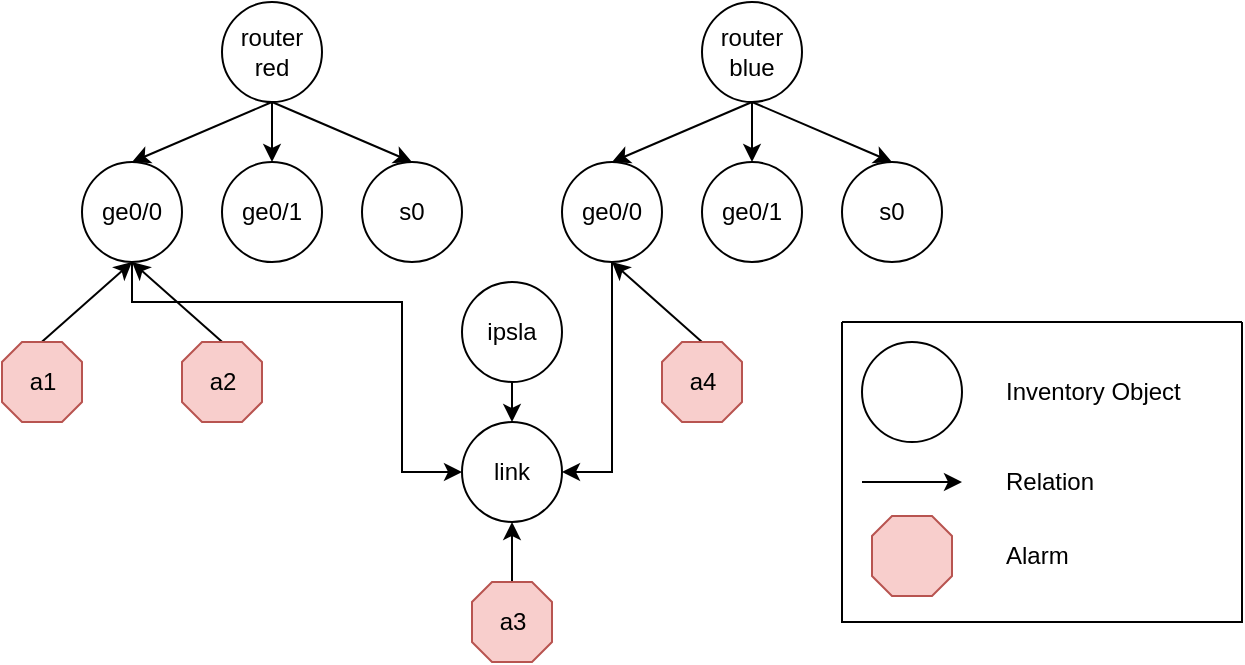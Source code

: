 <mxfile version="20.6.2" type="device"><diagram id="R8fIsO0L7s2Woqfszged" name="Page-1"><mxGraphModel dx="1149" dy="876" grid="1" gridSize="10" guides="1" tooltips="1" connect="1" arrows="1" fold="1" page="1" pageScale="1" pageWidth="850" pageHeight="1100" math="0" shadow="0"><root><mxCell id="0"/><mxCell id="1" parent="0"/><mxCell id="QdDcS_dgXA-jWjG45yJf-6" style="rounded=0;orthogonalLoop=1;jettySize=auto;html=1;exitX=0.5;exitY=1;exitDx=0;exitDy=0;entryX=0.5;entryY=0;entryDx=0;entryDy=0;" parent="1" source="QdDcS_dgXA-jWjG45yJf-1" target="QdDcS_dgXA-jWjG45yJf-3" edge="1"><mxGeometry relative="1" as="geometry"/></mxCell><mxCell id="QdDcS_dgXA-jWjG45yJf-7" style="edgeStyle=none;rounded=0;orthogonalLoop=1;jettySize=auto;html=1;exitX=0.5;exitY=1;exitDx=0;exitDy=0;entryX=0.5;entryY=0;entryDx=0;entryDy=0;" parent="1" source="QdDcS_dgXA-jWjG45yJf-1" target="QdDcS_dgXA-jWjG45yJf-4" edge="1"><mxGeometry relative="1" as="geometry"/></mxCell><mxCell id="QdDcS_dgXA-jWjG45yJf-8" style="edgeStyle=none;rounded=0;orthogonalLoop=1;jettySize=auto;html=1;exitX=0.5;exitY=1;exitDx=0;exitDy=0;entryX=0.5;entryY=0;entryDx=0;entryDy=0;" parent="1" source="QdDcS_dgXA-jWjG45yJf-1" target="QdDcS_dgXA-jWjG45yJf-5" edge="1"><mxGeometry relative="1" as="geometry"/></mxCell><mxCell id="QdDcS_dgXA-jWjG45yJf-1" value="router&lt;br&gt;red" style="ellipse;whiteSpace=wrap;html=1;aspect=fixed;" parent="1" vertex="1"><mxGeometry x="150" y="170" width="50" height="50" as="geometry"/></mxCell><mxCell id="QdDcS_dgXA-jWjG45yJf-13" style="edgeStyle=none;rounded=0;orthogonalLoop=1;jettySize=auto;html=1;exitX=0.5;exitY=1;exitDx=0;exitDy=0;entryX=0.5;entryY=0;entryDx=0;entryDy=0;" parent="1" source="QdDcS_dgXA-jWjG45yJf-2" target="QdDcS_dgXA-jWjG45yJf-10" edge="1"><mxGeometry relative="1" as="geometry"/></mxCell><mxCell id="QdDcS_dgXA-jWjG45yJf-14" style="edgeStyle=none;rounded=0;orthogonalLoop=1;jettySize=auto;html=1;exitX=0.5;exitY=1;exitDx=0;exitDy=0;entryX=0.5;entryY=0;entryDx=0;entryDy=0;" parent="1" source="QdDcS_dgXA-jWjG45yJf-2" target="QdDcS_dgXA-jWjG45yJf-11" edge="1"><mxGeometry relative="1" as="geometry"/></mxCell><mxCell id="QdDcS_dgXA-jWjG45yJf-15" style="edgeStyle=none;rounded=0;orthogonalLoop=1;jettySize=auto;html=1;exitX=0.5;exitY=1;exitDx=0;exitDy=0;entryX=0.5;entryY=0;entryDx=0;entryDy=0;" parent="1" source="QdDcS_dgXA-jWjG45yJf-2" target="QdDcS_dgXA-jWjG45yJf-12" edge="1"><mxGeometry relative="1" as="geometry"/></mxCell><mxCell id="QdDcS_dgXA-jWjG45yJf-2" value="router&lt;br&gt;blue" style="ellipse;whiteSpace=wrap;html=1;aspect=fixed;" parent="1" vertex="1"><mxGeometry x="390" y="170" width="50" height="50" as="geometry"/></mxCell><mxCell id="QdDcS_dgXA-jWjG45yJf-22" style="edgeStyle=orthogonalEdgeStyle;rounded=0;orthogonalLoop=1;jettySize=auto;html=1;exitX=0.5;exitY=1;exitDx=0;exitDy=0;entryX=0;entryY=0.5;entryDx=0;entryDy=0;" parent="1" source="QdDcS_dgXA-jWjG45yJf-3" target="QdDcS_dgXA-jWjG45yJf-20" edge="1"><mxGeometry relative="1" as="geometry"><Array as="points"><mxPoint x="105" y="320"/><mxPoint x="240" y="320"/><mxPoint x="240" y="405"/></Array></mxGeometry></mxCell><mxCell id="QdDcS_dgXA-jWjG45yJf-36" style="rounded=0;orthogonalLoop=1;jettySize=auto;html=1;elbow=vertical;entryX=0.5;entryY=1;entryDx=0;entryDy=0;exitX=0.5;exitY=-0.004;exitDx=0;exitDy=0;exitPerimeter=0;" parent="1" source="QdDcS_dgXA-jWjG45yJf-30" target="QdDcS_dgXA-jWjG45yJf-3" edge="1"><mxGeometry relative="1" as="geometry"/></mxCell><mxCell id="QdDcS_dgXA-jWjG45yJf-37" style="edgeStyle=none;rounded=0;orthogonalLoop=1;jettySize=auto;html=1;exitX=0.5;exitY=-0.004;exitDx=0;exitDy=0;entryX=0.5;entryY=1;entryDx=0;entryDy=0;elbow=vertical;exitPerimeter=0;" parent="1" source="QdDcS_dgXA-jWjG45yJf-31" target="QdDcS_dgXA-jWjG45yJf-3" edge="1"><mxGeometry relative="1" as="geometry"/></mxCell><mxCell id="QdDcS_dgXA-jWjG45yJf-3" value="ge0/0" style="ellipse;whiteSpace=wrap;html=1;aspect=fixed;" parent="1" vertex="1"><mxGeometry x="80" y="250" width="50" height="50" as="geometry"/></mxCell><mxCell id="QdDcS_dgXA-jWjG45yJf-4" value="ge0/1" style="ellipse;whiteSpace=wrap;html=1;aspect=fixed;" parent="1" vertex="1"><mxGeometry x="150" y="250" width="50" height="50" as="geometry"/></mxCell><mxCell id="QdDcS_dgXA-jWjG45yJf-5" value="s0" style="ellipse;whiteSpace=wrap;html=1;aspect=fixed;" parent="1" vertex="1"><mxGeometry x="220" y="250" width="50" height="50" as="geometry"/></mxCell><mxCell id="QdDcS_dgXA-jWjG45yJf-24" style="edgeStyle=orthogonalEdgeStyle;rounded=0;orthogonalLoop=1;jettySize=auto;elbow=vertical;html=1;exitX=0.5;exitY=1;exitDx=0;exitDy=0;entryX=1;entryY=0.5;entryDx=0;entryDy=0;" parent="1" source="QdDcS_dgXA-jWjG45yJf-10" target="QdDcS_dgXA-jWjG45yJf-20" edge="1"><mxGeometry relative="1" as="geometry"/></mxCell><mxCell id="QdDcS_dgXA-jWjG45yJf-41" style="edgeStyle=none;rounded=0;orthogonalLoop=1;jettySize=auto;html=1;exitX=0.5;exitY=0;exitDx=0;exitDy=0;entryX=0.5;entryY=1;entryDx=0;entryDy=0;elbow=vertical;exitPerimeter=0;" parent="1" source="QdDcS_dgXA-jWjG45yJf-40" target="QdDcS_dgXA-jWjG45yJf-10" edge="1"><mxGeometry relative="1" as="geometry"/></mxCell><mxCell id="QdDcS_dgXA-jWjG45yJf-10" value="ge0/0" style="ellipse;whiteSpace=wrap;html=1;aspect=fixed;" parent="1" vertex="1"><mxGeometry x="320" y="250" width="50" height="50" as="geometry"/></mxCell><mxCell id="QdDcS_dgXA-jWjG45yJf-11" value="ge0/1" style="ellipse;whiteSpace=wrap;html=1;aspect=fixed;" parent="1" vertex="1"><mxGeometry x="390" y="250" width="50" height="50" as="geometry"/></mxCell><mxCell id="QdDcS_dgXA-jWjG45yJf-12" value="s0" style="ellipse;whiteSpace=wrap;html=1;aspect=fixed;" parent="1" vertex="1"><mxGeometry x="460" y="250" width="50" height="50" as="geometry"/></mxCell><mxCell id="QdDcS_dgXA-jWjG45yJf-21" style="edgeStyle=none;rounded=0;orthogonalLoop=1;jettySize=auto;html=1;exitX=0.5;exitY=1;exitDx=0;exitDy=0;entryX=0.5;entryY=0;entryDx=0;entryDy=0;" parent="1" source="QdDcS_dgXA-jWjG45yJf-19" target="QdDcS_dgXA-jWjG45yJf-20" edge="1"><mxGeometry relative="1" as="geometry"/></mxCell><mxCell id="QdDcS_dgXA-jWjG45yJf-19" value="ipsla" style="ellipse;whiteSpace=wrap;html=1;aspect=fixed;" parent="1" vertex="1"><mxGeometry x="270" y="310" width="50" height="50" as="geometry"/></mxCell><mxCell id="QdDcS_dgXA-jWjG45yJf-39" style="edgeStyle=none;rounded=0;orthogonalLoop=1;jettySize=auto;html=1;elbow=vertical;entryX=0.5;entryY=1;entryDx=0;entryDy=0;" parent="1" source="QdDcS_dgXA-jWjG45yJf-38" target="QdDcS_dgXA-jWjG45yJf-20" edge="1"><mxGeometry relative="1" as="geometry"/></mxCell><mxCell id="QdDcS_dgXA-jWjG45yJf-20" value="link" style="ellipse;whiteSpace=wrap;html=1;aspect=fixed;" parent="1" vertex="1"><mxGeometry x="270" y="380" width="50" height="50" as="geometry"/></mxCell><mxCell id="QdDcS_dgXA-jWjG45yJf-25" value="" style="swimlane;startSize=0;" parent="1" vertex="1"><mxGeometry x="460" y="330" width="200" height="150" as="geometry"><mxRectangle x="410" y="320" width="50" height="40" as="alternateBounds"/></mxGeometry></mxCell><mxCell id="QdDcS_dgXA-jWjG45yJf-26" value="" style="ellipse;whiteSpace=wrap;html=1;aspect=fixed;" parent="QdDcS_dgXA-jWjG45yJf-25" vertex="1"><mxGeometry x="10" y="10" width="50" height="50" as="geometry"/></mxCell><mxCell id="QdDcS_dgXA-jWjG45yJf-27" value="Inventory Object" style="text;html=1;strokeColor=none;fillColor=none;align=left;verticalAlign=middle;whiteSpace=wrap;rounded=0;" parent="QdDcS_dgXA-jWjG45yJf-25" vertex="1"><mxGeometry x="80" y="20" width="100" height="30" as="geometry"/></mxCell><mxCell id="QdDcS_dgXA-jWjG45yJf-28" value="" style="endArrow=classic;html=1;rounded=0;elbow=vertical;" parent="QdDcS_dgXA-jWjG45yJf-25" edge="1"><mxGeometry width="50" height="50" relative="1" as="geometry"><mxPoint x="10" y="80" as="sourcePoint"/><mxPoint x="60" y="80" as="targetPoint"/></mxGeometry></mxCell><mxCell id="QdDcS_dgXA-jWjG45yJf-29" value="Relation" style="text;html=1;strokeColor=none;fillColor=none;align=left;verticalAlign=middle;whiteSpace=wrap;rounded=0;" parent="QdDcS_dgXA-jWjG45yJf-25" vertex="1"><mxGeometry x="80" y="65" width="100" height="30" as="geometry"/></mxCell><mxCell id="QdDcS_dgXA-jWjG45yJf-74" value="" style="verticalLabelPosition=middle;verticalAlign=middle;html=1;shape=mxgraph.basic.polygon;polyCoords=[[0.25,0],[0.75,0],[1,0.25],[1,0.75],[0.75,1],[0.25,1],[0,0.75],[0,0.25]];polyline=0;labelPosition=center;align=center;fillColor=#f8cecc;strokeColor=#b85450;aspect=fixed;" parent="QdDcS_dgXA-jWjG45yJf-25" vertex="1"><mxGeometry x="15" y="97" width="40" height="40" as="geometry"/></mxCell><mxCell id="QdDcS_dgXA-jWjG45yJf-75" value="Alarm" style="text;html=1;strokeColor=none;fillColor=none;align=left;verticalAlign=middle;whiteSpace=wrap;rounded=0;" parent="QdDcS_dgXA-jWjG45yJf-25" vertex="1"><mxGeometry x="80" y="102" width="100" height="30" as="geometry"/></mxCell><mxCell id="QdDcS_dgXA-jWjG45yJf-30" value="a1&lt;br&gt;" style="verticalLabelPosition=middle;verticalAlign=middle;html=1;shape=mxgraph.basic.polygon;polyCoords=[[0.25,0],[0.75,0],[1,0.25],[1,0.75],[0.75,1],[0.25,1],[0,0.75],[0,0.25]];polyline=0;labelPosition=center;align=center;fillColor=#f8cecc;strokeColor=#b85450;aspect=fixed;" parent="1" vertex="1"><mxGeometry x="40" y="340" width="40" height="40" as="geometry"/></mxCell><mxCell id="QdDcS_dgXA-jWjG45yJf-31" value="a2" style="verticalLabelPosition=middle;verticalAlign=middle;html=1;shape=mxgraph.basic.polygon;polyCoords=[[0.25,0],[0.75,0],[1,0.25],[1,0.75],[0.75,1],[0.25,1],[0,0.75],[0,0.25]];polyline=0;labelPosition=center;align=center;fillColor=#f8cecc;strokeColor=#b85450;aspect=fixed;" parent="1" vertex="1"><mxGeometry x="130" y="340" width="40" height="40" as="geometry"/></mxCell><mxCell id="QdDcS_dgXA-jWjG45yJf-38" value="a3" style="verticalLabelPosition=middle;verticalAlign=middle;html=1;shape=mxgraph.basic.polygon;polyCoords=[[0.25,0],[0.75,0],[1,0.25],[1,0.75],[0.75,1],[0.25,1],[0,0.75],[0,0.25]];polyline=0;labelPosition=center;align=center;fillColor=#f8cecc;strokeColor=#b85450;aspect=fixed;" parent="1" vertex="1"><mxGeometry x="275" y="460" width="40" height="40" as="geometry"/></mxCell><mxCell id="QdDcS_dgXA-jWjG45yJf-40" value="a4" style="verticalLabelPosition=middle;verticalAlign=middle;html=1;shape=mxgraph.basic.polygon;polyCoords=[[0.25,0],[0.75,0],[1,0.25],[1,0.75],[0.75,1],[0.25,1],[0,0.75],[0,0.25]];polyline=0;labelPosition=center;align=center;fillColor=#f8cecc;strokeColor=#b85450;aspect=fixed;" parent="1" vertex="1"><mxGeometry x="370" y="340" width="40" height="40" as="geometry"/></mxCell></root></mxGraphModel></diagram></mxfile>